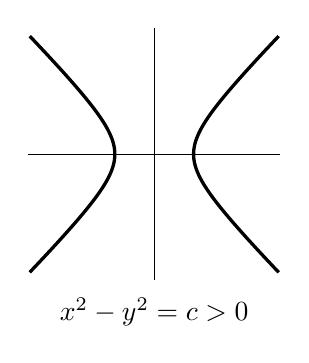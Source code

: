 \begin{tikzpicture}[scale=.5]
  \draw (-3.2,0)--(3.2,0);
  \draw (0,-3.2)--(0,3.2);

  \draw[very thick] plot[samples=100, domain=-3:3]({((\x)^2 +
    1)^(1/2)}, \x);
  \draw[very thick] plot[samples=100, domain=-3:3]({-((\x)^2 +
    1)^(1/2)}, \x);
  \draw (0,-3.4) node[below] {$x^2-y^2=c>0$};
  
%   \foreach \x in {0.5, 1}{
%                \draw[thin] (\x,-0.025)--(\x,0.025);
%                \draw[thin] (-.025,\x)--(0.025,\x);
% };
  % \draw (0,-.025) node[below] {$0$};
  % \draw (.5,-.025) node[below] {$\frac{1}{2}$};
  % \draw (1,-.025) node[below] {$1$};
  % \draw (-.025,.5) node[left] {$\frac{1}{2}$};
  % \draw (-.025,1) node[left] {$1$};
\end{tikzpicture}
